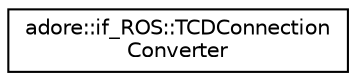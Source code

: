 digraph "Graphical Class Hierarchy"
{
 // LATEX_PDF_SIZE
  edge [fontname="Helvetica",fontsize="10",labelfontname="Helvetica",labelfontsize="10"];
  node [fontname="Helvetica",fontsize="10",shape=record];
  rankdir="LR";
  Node0 [label="adore::if_ROS::TCDConnection\lConverter",height=0.2,width=0.4,color="black", fillcolor="white", style="filled",URL="$structadore_1_1if__ROS_1_1TCDConnectionConverter.html",tooltip=" "];
}
